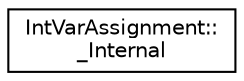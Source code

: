 digraph "Graphical Class Hierarchy"
{
 // LATEX_PDF_SIZE
  edge [fontname="Helvetica",fontsize="10",labelfontname="Helvetica",labelfontsize="10"];
  node [fontname="Helvetica",fontsize="10",shape=record];
  rankdir="LR";
  Node0 [label="IntVarAssignment::\l_Internal",height=0.2,width=0.4,color="black", fillcolor="white", style="filled",URL="$classoperations__research_1_1_int_var_assignment_1_1___internal.html",tooltip=" "];
}
